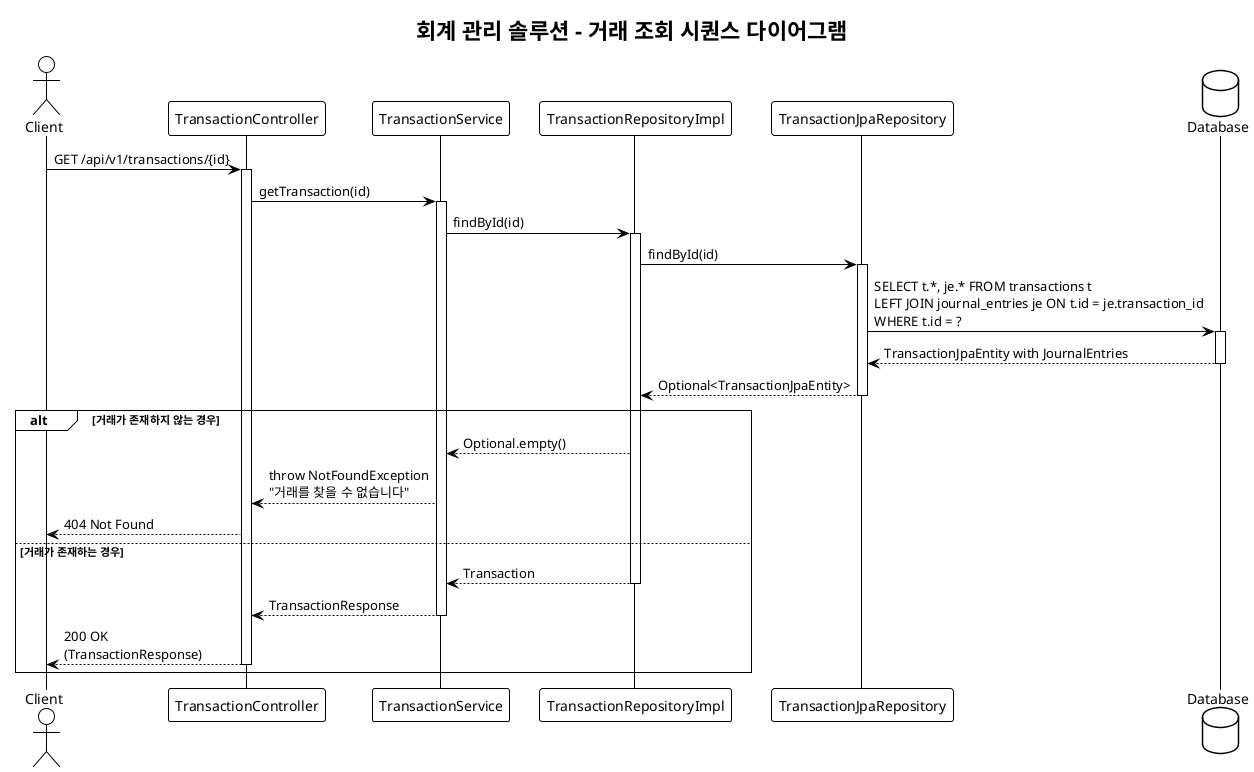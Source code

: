 @startuml Sequence Diagram - Get Transaction

!theme plain
title 회계 관리 솔루션 - 거래 조회 시퀀스 다이어그램

actor Client
participant "TransactionController" as Controller
participant "TransactionService" as Service
participant "TransactionRepositoryImpl" as Repository
participant "TransactionJpaRepository" as JpaRepo
database "Database" as DB

Client -> Controller: GET /api/v1/transactions/{id}
activate Controller

Controller -> Service: getTransaction(id)
activate Service

Service -> Repository: findById(id)
activate Repository
Repository -> JpaRepo: findById(id)
activate JpaRepo
JpaRepo -> DB: SELECT t.*, je.* FROM transactions t\nLEFT JOIN journal_entries je ON t.id = je.transaction_id\nWHERE t.id = ?
activate DB
DB --> JpaRepo: TransactionJpaEntity with JournalEntries
deactivate DB
JpaRepo --> Repository: Optional<TransactionJpaEntity>
deactivate JpaRepo

alt 거래가 존재하지 않는 경우
    Repository --> Service: Optional.empty()
    Service --> Controller: throw NotFoundException\n"거래를 찾을 수 없습니다"
    Controller --> Client: 404 Not Found
else 거래가 존재하는 경우
    Repository --> Service: Transaction
    deactivate Repository

    Service --> Controller: TransactionResponse
    deactivate Service

    Controller --> Client: 200 OK\n(TransactionResponse)
    deactivate Controller
end

@enduml
